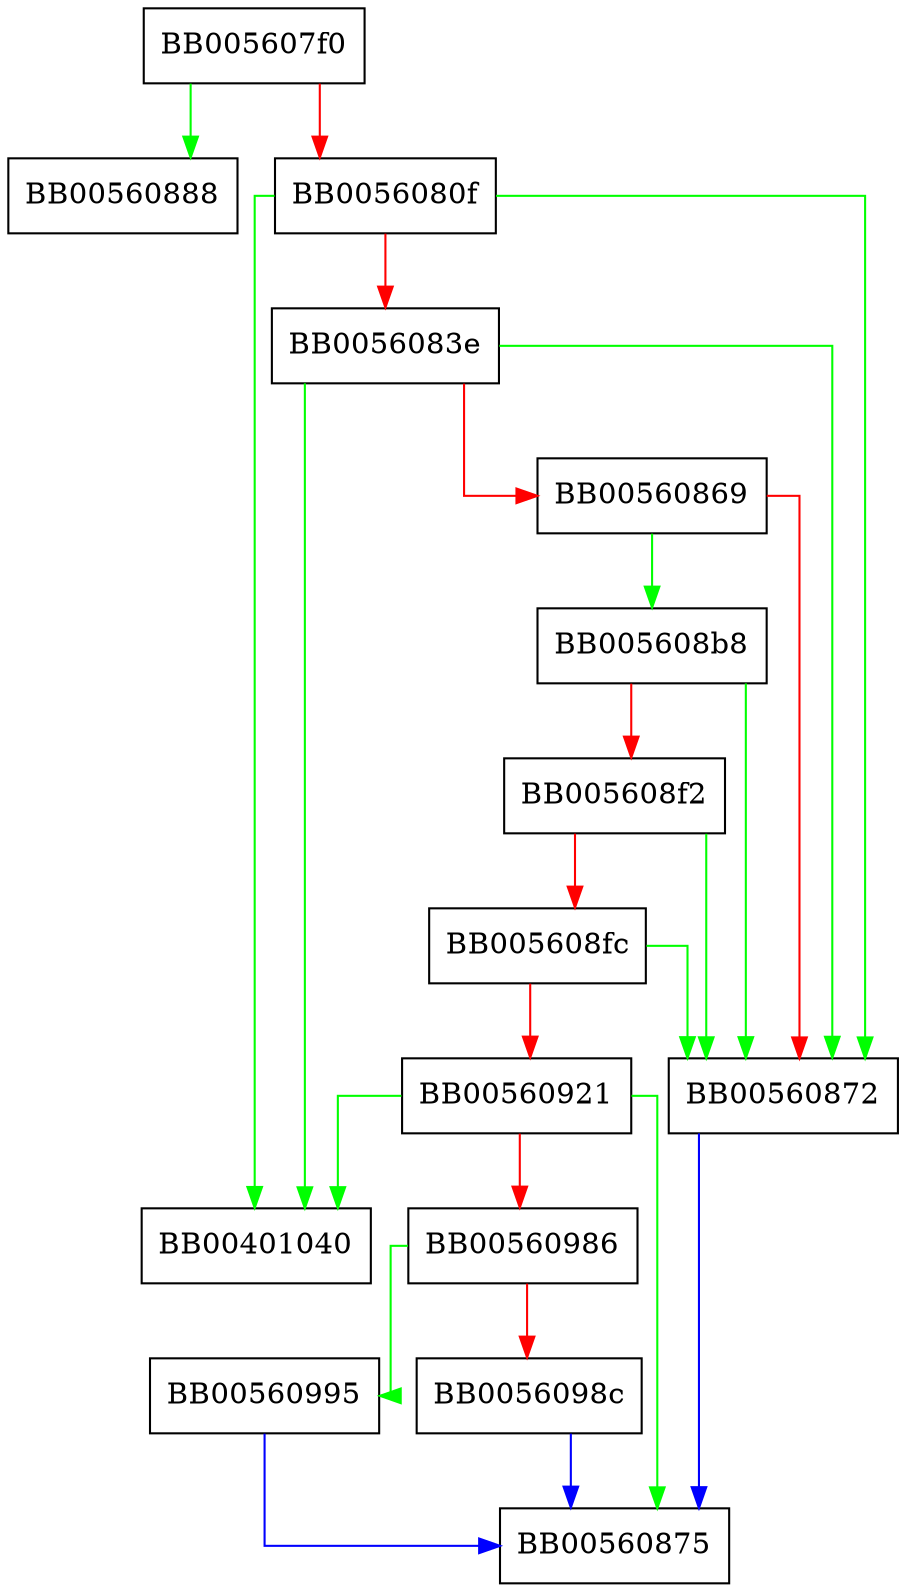digraph ossl_cmp_log_parse_metadata {
  node [shape="box"];
  graph [splines=ortho];
  BB005607f0 -> BB00560888 [color="green"];
  BB005607f0 -> BB0056080f [color="red"];
  BB0056080f -> BB00401040 [color="green"];
  BB0056080f -> BB00560872 [color="green"];
  BB0056080f -> BB0056083e [color="red"];
  BB0056083e -> BB00401040 [color="green"];
  BB0056083e -> BB00560872 [color="green"];
  BB0056083e -> BB00560869 [color="red"];
  BB00560869 -> BB005608b8 [color="green"];
  BB00560869 -> BB00560872 [color="red"];
  BB00560872 -> BB00560875 [color="blue"];
  BB005608b8 -> BB00560872 [color="green"];
  BB005608b8 -> BB005608f2 [color="red"];
  BB005608f2 -> BB00560872 [color="green"];
  BB005608f2 -> BB005608fc [color="red"];
  BB005608fc -> BB00560872 [color="green"];
  BB005608fc -> BB00560921 [color="red"];
  BB00560921 -> BB00401040 [color="green"];
  BB00560921 -> BB00560875 [color="green"];
  BB00560921 -> BB00560986 [color="red"];
  BB00560986 -> BB00560995 [color="green"];
  BB00560986 -> BB0056098c [color="red"];
  BB0056098c -> BB00560875 [color="blue"];
  BB00560995 -> BB00560875 [color="blue"];
}